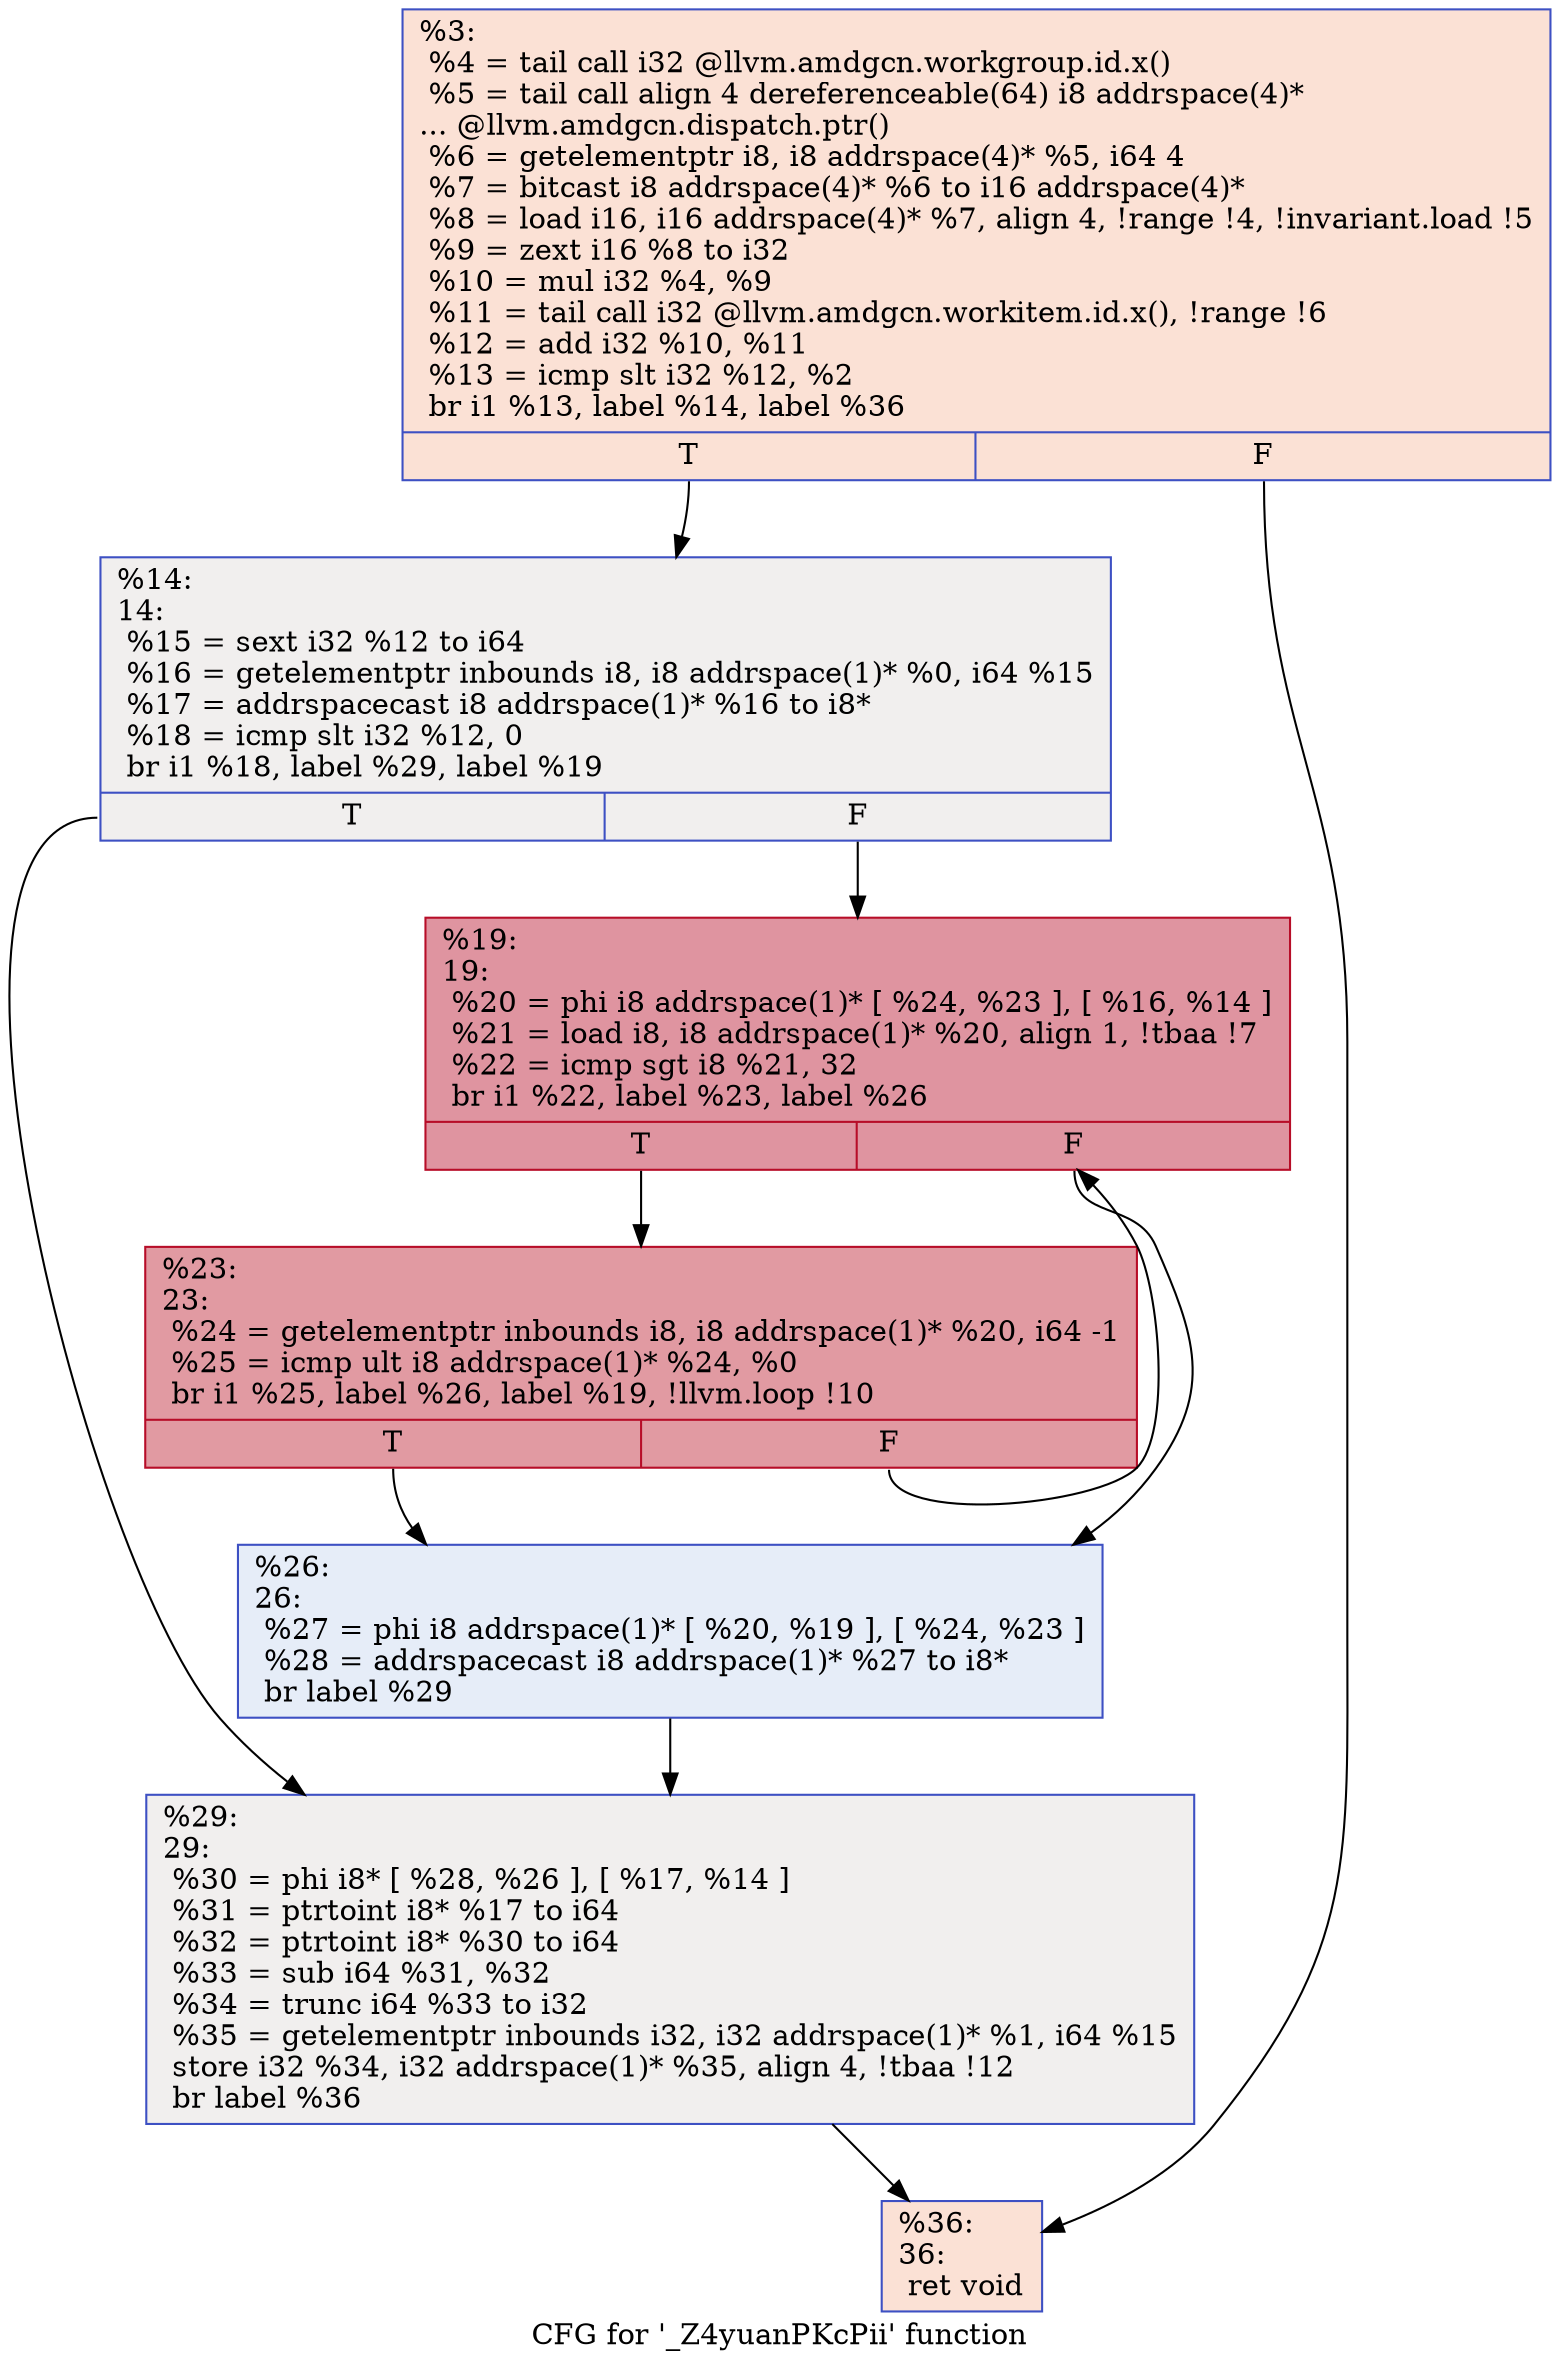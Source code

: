 digraph "CFG for '_Z4yuanPKcPii' function" {
	label="CFG for '_Z4yuanPKcPii' function";

	Node0x63d62d0 [shape=record,color="#3d50c3ff", style=filled, fillcolor="#f7bca170",label="{%3:\l  %4 = tail call i32 @llvm.amdgcn.workgroup.id.x()\l  %5 = tail call align 4 dereferenceable(64) i8 addrspace(4)*\l... @llvm.amdgcn.dispatch.ptr()\l  %6 = getelementptr i8, i8 addrspace(4)* %5, i64 4\l  %7 = bitcast i8 addrspace(4)* %6 to i16 addrspace(4)*\l  %8 = load i16, i16 addrspace(4)* %7, align 4, !range !4, !invariant.load !5\l  %9 = zext i16 %8 to i32\l  %10 = mul i32 %4, %9\l  %11 = tail call i32 @llvm.amdgcn.workitem.id.x(), !range !6\l  %12 = add i32 %10, %11\l  %13 = icmp slt i32 %12, %2\l  br i1 %13, label %14, label %36\l|{<s0>T|<s1>F}}"];
	Node0x63d62d0:s0 -> Node0x63d81e0;
	Node0x63d62d0:s1 -> Node0x63d8270;
	Node0x63d81e0 [shape=record,color="#3d50c3ff", style=filled, fillcolor="#e0dbd870",label="{%14:\l14:                                               \l  %15 = sext i32 %12 to i64\l  %16 = getelementptr inbounds i8, i8 addrspace(1)* %0, i64 %15\l  %17 = addrspacecast i8 addrspace(1)* %16 to i8*\l  %18 = icmp slt i32 %12, 0\l  br i1 %18, label %29, label %19\l|{<s0>T|<s1>F}}"];
	Node0x63d81e0:s0 -> Node0x63d8660;
	Node0x63d81e0:s1 -> Node0x63d86b0;
	Node0x63d86b0 [shape=record,color="#b70d28ff", style=filled, fillcolor="#b70d2870",label="{%19:\l19:                                               \l  %20 = phi i8 addrspace(1)* [ %24, %23 ], [ %16, %14 ]\l  %21 = load i8, i8 addrspace(1)* %20, align 1, !tbaa !7\l  %22 = icmp sgt i8 %21, 32\l  br i1 %22, label %23, label %26\l|{<s0>T|<s1>F}}"];
	Node0x63d86b0:s0 -> Node0x63d8820;
	Node0x63d86b0:s1 -> Node0x63d8bd0;
	Node0x63d8820 [shape=record,color="#b70d28ff", style=filled, fillcolor="#bb1b2c70",label="{%23:\l23:                                               \l  %24 = getelementptr inbounds i8, i8 addrspace(1)* %20, i64 -1\l  %25 = icmp ult i8 addrspace(1)* %24, %0\l  br i1 %25, label %26, label %19, !llvm.loop !10\l|{<s0>T|<s1>F}}"];
	Node0x63d8820:s0 -> Node0x63d8bd0;
	Node0x63d8820:s1 -> Node0x63d86b0;
	Node0x63d8bd0 [shape=record,color="#3d50c3ff", style=filled, fillcolor="#c7d7f070",label="{%26:\l26:                                               \l  %27 = phi i8 addrspace(1)* [ %20, %19 ], [ %24, %23 ]\l  %28 = addrspacecast i8 addrspace(1)* %27 to i8*\l  br label %29\l}"];
	Node0x63d8bd0 -> Node0x63d8660;
	Node0x63d8660 [shape=record,color="#3d50c3ff", style=filled, fillcolor="#e0dbd870",label="{%29:\l29:                                               \l  %30 = phi i8* [ %28, %26 ], [ %17, %14 ]\l  %31 = ptrtoint i8* %17 to i64\l  %32 = ptrtoint i8* %30 to i64\l  %33 = sub i64 %31, %32\l  %34 = trunc i64 %33 to i32\l  %35 = getelementptr inbounds i32, i32 addrspace(1)* %1, i64 %15\l  store i32 %34, i32 addrspace(1)* %35, align 4, !tbaa !12\l  br label %36\l}"];
	Node0x63d8660 -> Node0x63d8270;
	Node0x63d8270 [shape=record,color="#3d50c3ff", style=filled, fillcolor="#f7bca170",label="{%36:\l36:                                               \l  ret void\l}"];
}
